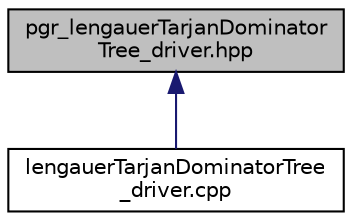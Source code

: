 digraph "pgr_lengauerTarjanDominatorTree_driver.hpp"
{
 // LATEX_PDF_SIZE
  edge [fontname="Helvetica",fontsize="10",labelfontname="Helvetica",labelfontsize="10"];
  node [fontname="Helvetica",fontsize="10",shape=record];
  Node1 [label="pgr_lengauerTarjanDominator\lTree_driver.hpp",height=0.2,width=0.4,color="black", fillcolor="grey75", style="filled", fontcolor="black",tooltip=" "];
  Node1 -> Node2 [dir="back",color="midnightblue",fontsize="10",style="solid",fontname="Helvetica"];
  Node2 [label="lengauerTarjanDominatorTree\l_driver.cpp",height=0.2,width=0.4,color="black", fillcolor="white", style="filled",URL="$lengauerTarjanDominatorTree__driver_8cpp.html",tooltip=" "];
}
